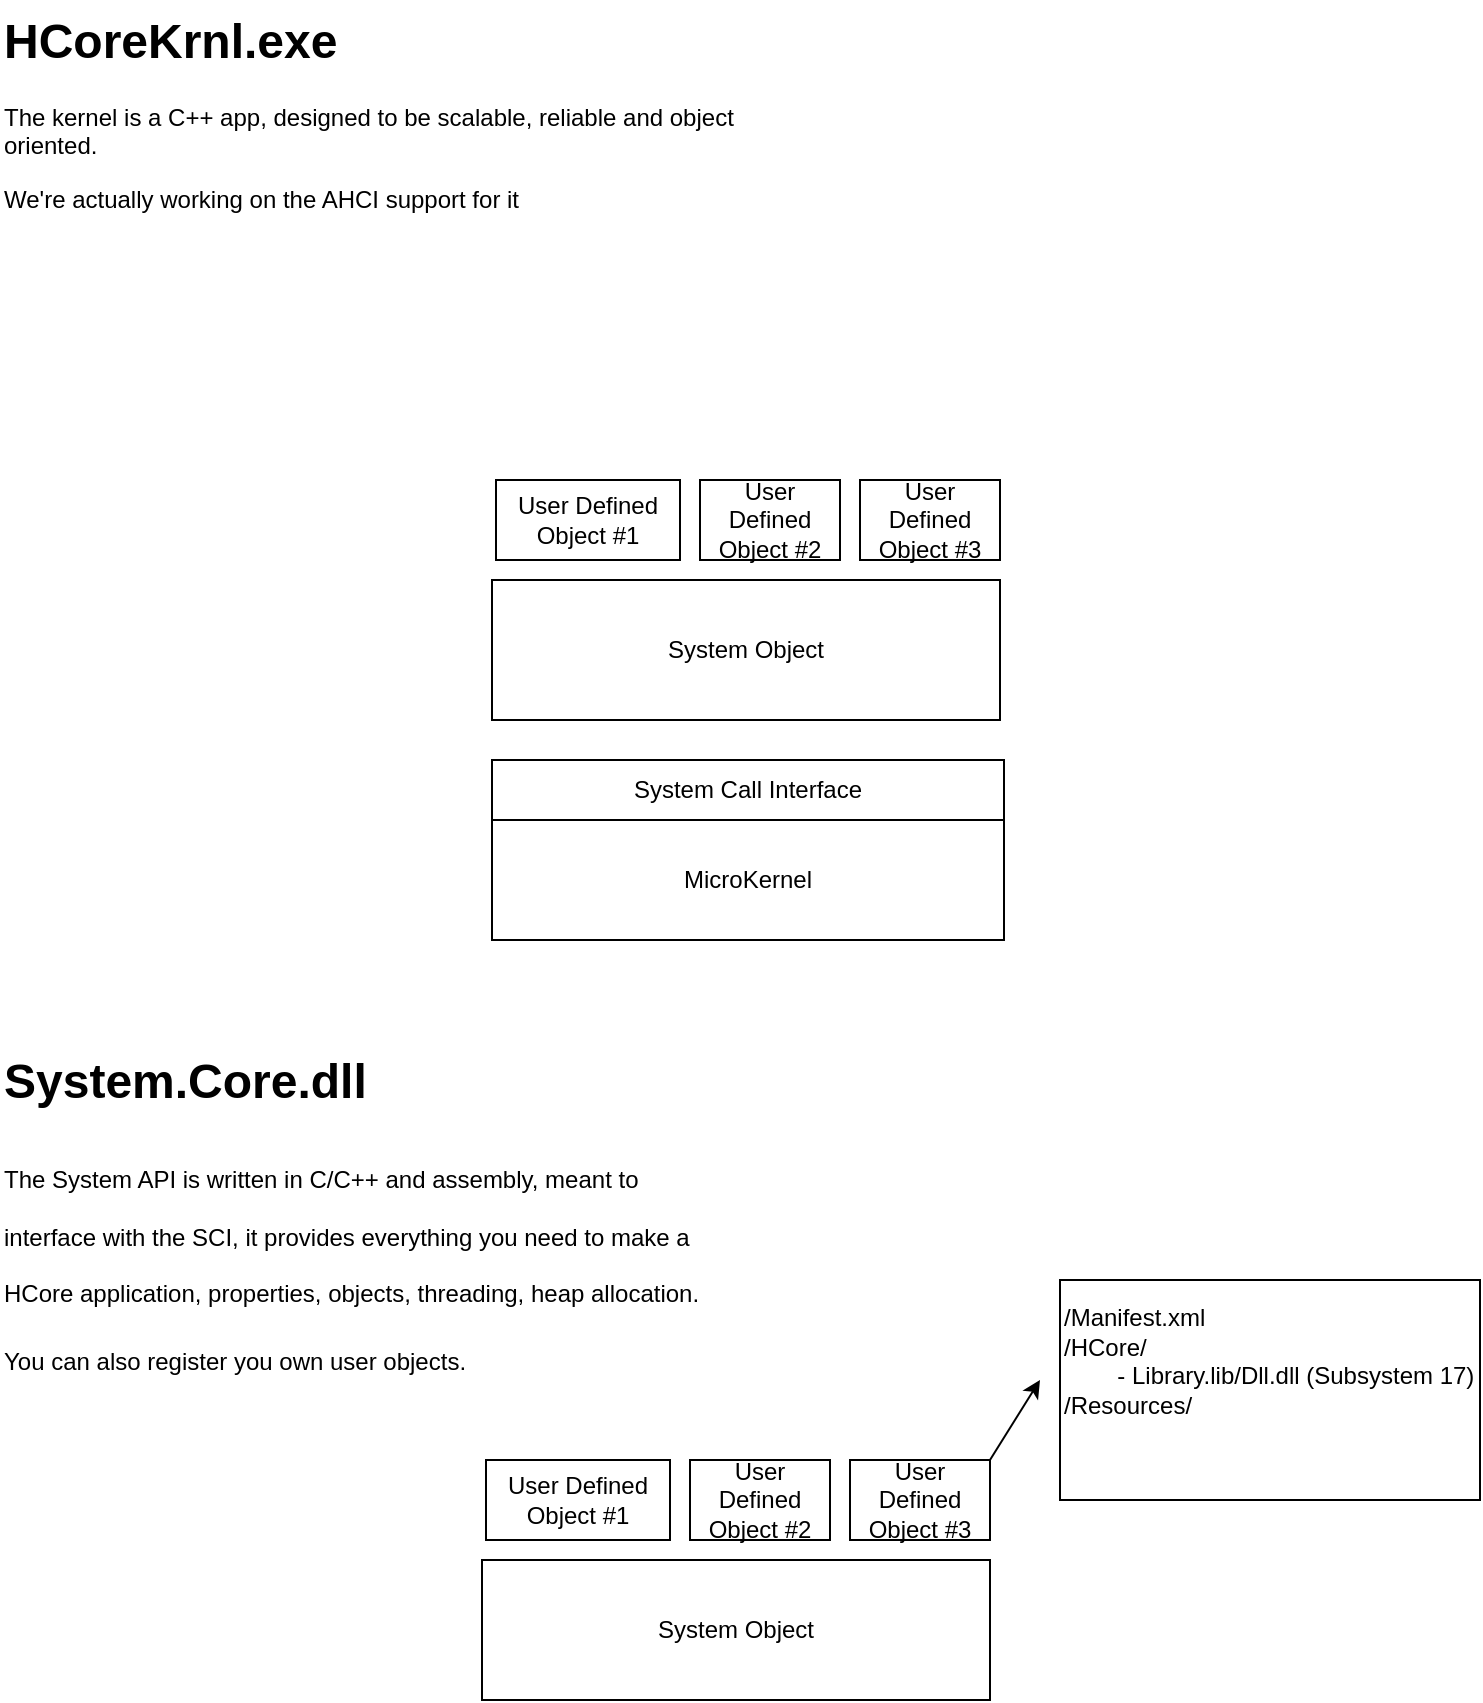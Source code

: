 <mxfile version="24.0.7" type="gitlab">
  <diagram name="Page-1" id="mxOE_IV8GVOi3fDmlM2_">
    <mxGraphModel dx="1002" dy="569" grid="1" gridSize="10" guides="1" tooltips="1" connect="1" arrows="1" fold="1" page="1" pageScale="1" pageWidth="827" pageHeight="1169" math="0" shadow="0">
      <root>
        <mxCell id="0" />
        <mxCell id="1" parent="0" />
        <mxCell id="dpAw-ApGermXuwIBdtFA-1" value="&lt;h1 style=&quot;margin-top: 0px;&quot;&gt;HCoreKrnl.exe&lt;/h1&gt;&lt;p&gt;The kernel is a C++ app, designed to be scalable, reliable and object oriented.&lt;/p&gt;&lt;p&gt;We&#39;re actually working on the AHCI support for it&lt;/p&gt;" style="text;html=1;whiteSpace=wrap;overflow=hidden;rounded=0;" parent="1" vertex="1">
          <mxGeometry x="40" y="40" width="400" height="120" as="geometry" />
        </mxCell>
        <mxCell id="dpAw-ApGermXuwIBdtFA-2" value="MicroKernel" style="rounded=0;whiteSpace=wrap;html=1;" parent="1" vertex="1">
          <mxGeometry x="286" y="450" width="256" height="60" as="geometry" />
        </mxCell>
        <mxCell id="dpAw-ApGermXuwIBdtFA-3" value="System Call Interface" style="rounded=0;whiteSpace=wrap;html=1;" parent="1" vertex="1">
          <mxGeometry x="286" y="420" width="256" height="30" as="geometry" />
        </mxCell>
        <mxCell id="dpAw-ApGermXuwIBdtFA-4" value="System Object" style="rounded=0;whiteSpace=wrap;html=1;" parent="1" vertex="1">
          <mxGeometry x="286" y="330" width="254" height="70" as="geometry" />
        </mxCell>
        <mxCell id="dpAw-ApGermXuwIBdtFA-5" value="User Defined Object #1" style="rounded=0;whiteSpace=wrap;html=1;" parent="1" vertex="1">
          <mxGeometry x="288" y="280" width="92" height="40" as="geometry" />
        </mxCell>
        <mxCell id="dpAw-ApGermXuwIBdtFA-6" value="User Defined Object #2" style="rounded=0;whiteSpace=wrap;html=1;" parent="1" vertex="1">
          <mxGeometry x="390" y="280" width="70" height="40" as="geometry" />
        </mxCell>
        <mxCell id="dpAw-ApGermXuwIBdtFA-7" value="User Defined Object #3" style="rounded=0;whiteSpace=wrap;html=1;" parent="1" vertex="1">
          <mxGeometry x="470" y="280" width="70" height="40" as="geometry" />
        </mxCell>
        <mxCell id="NTNQYUPq4CuizRvDkpOI-1" value="&lt;h1 style=&quot;margin-top: 0px;&quot;&gt;&lt;span style=&quot;background-color: initial;&quot;&gt;System.Core.dll&lt;/span&gt;&lt;/h1&gt;&lt;h1 style=&quot;margin-top: 0px;&quot;&gt;&lt;span style=&quot;background-color: initial; font-size: 12px; font-weight: normal;&quot;&gt;The System API is written in C/C++ and assembly, meant to interface with the SCI, it provides everything you need to make a HCore application, properties, objects, threading, heap allocation.&lt;/span&gt;&lt;br&gt;&lt;/h1&gt;&lt;div&gt;&lt;span style=&quot;background-color: initial; font-size: 12px; font-weight: normal;&quot;&gt;You can also register you own user objects.&lt;/span&gt;&lt;/div&gt;" style="text;html=1;whiteSpace=wrap;overflow=hidden;rounded=0;" vertex="1" parent="1">
          <mxGeometry x="40" y="560" width="360" height="190" as="geometry" />
        </mxCell>
        <mxCell id="NTNQYUPq4CuizRvDkpOI-2" value="System Object" style="rounded=0;whiteSpace=wrap;html=1;" vertex="1" parent="1">
          <mxGeometry x="281" y="820" width="254" height="70" as="geometry" />
        </mxCell>
        <mxCell id="NTNQYUPq4CuizRvDkpOI-3" value="User Defined Object #1" style="rounded=0;whiteSpace=wrap;html=1;" vertex="1" parent="1">
          <mxGeometry x="283" y="770" width="92" height="40" as="geometry" />
        </mxCell>
        <mxCell id="NTNQYUPq4CuizRvDkpOI-4" value="User Defined Object #2" style="rounded=0;whiteSpace=wrap;html=1;" vertex="1" parent="1">
          <mxGeometry x="385" y="770" width="70" height="40" as="geometry" />
        </mxCell>
        <mxCell id="NTNQYUPq4CuizRvDkpOI-5" value="User Defined Object #3" style="rounded=0;whiteSpace=wrap;html=1;" vertex="1" parent="1">
          <mxGeometry x="465" y="770" width="70" height="40" as="geometry" />
        </mxCell>
        <mxCell id="NTNQYUPq4CuizRvDkpOI-6" value="" style="endArrow=classic;html=1;rounded=0;exitX=1;exitY=0;exitDx=0;exitDy=0;" edge="1" parent="1" source="NTNQYUPq4CuizRvDkpOI-5">
          <mxGeometry width="50" height="50" relative="1" as="geometry">
            <mxPoint x="390" y="770" as="sourcePoint" />
            <mxPoint x="560" y="730" as="targetPoint" />
          </mxGeometry>
        </mxCell>
        <mxCell id="NTNQYUPq4CuizRvDkpOI-7" value="/Manifest.xml&lt;div&gt;/HCore/&lt;/div&gt;&lt;div&gt;&lt;span style=&quot;white-space: pre;&quot;&gt;&#x9;&lt;/span&gt;- Library.lib/Dll.dll (Subsystem 17)&lt;/div&gt;&lt;div&gt;/Resources/&lt;/div&gt;&lt;div&gt;&lt;br&gt;&lt;/div&gt;&lt;div&gt;&lt;br&gt;&lt;/div&gt;" style="rounded=0;whiteSpace=wrap;html=1;align=left;" vertex="1" parent="1">
          <mxGeometry x="570" y="680" width="210" height="110" as="geometry" />
        </mxCell>
      </root>
    </mxGraphModel>
  </diagram>
</mxfile>
